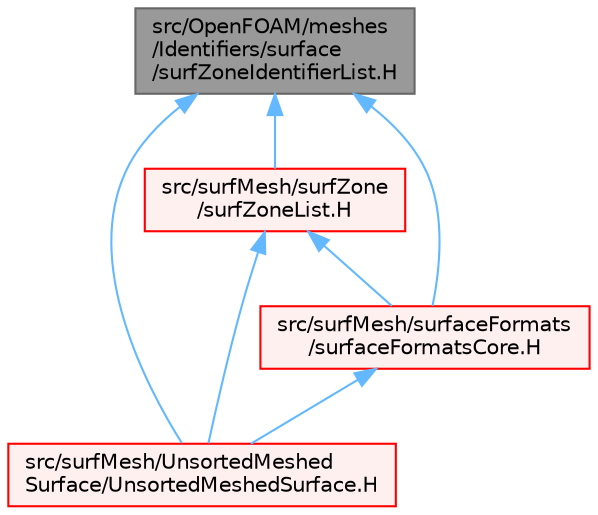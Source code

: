 digraph "src/OpenFOAM/meshes/Identifiers/surface/surfZoneIdentifierList.H"
{
 // LATEX_PDF_SIZE
  bgcolor="transparent";
  edge [fontname=Helvetica,fontsize=10,labelfontname=Helvetica,labelfontsize=10];
  node [fontname=Helvetica,fontsize=10,shape=box,height=0.2,width=0.4];
  Node1 [id="Node000001",label="src/OpenFOAM/meshes\l/Identifiers/surface\l/surfZoneIdentifierList.H",height=0.2,width=0.4,color="gray40", fillcolor="grey60", style="filled", fontcolor="black",tooltip=" "];
  Node1 -> Node2 [id="edge1_Node000001_Node000002",dir="back",color="steelblue1",style="solid",tooltip=" "];
  Node2 [id="Node000002",label="src/surfMesh/UnsortedMeshed\lSurface/UnsortedMeshedSurface.H",height=0.2,width=0.4,color="red", fillcolor="#FFF0F0", style="filled",URL="$UnsortedMeshedSurface_8H.html",tooltip=" "];
  Node1 -> Node49 [id="edge2_Node000001_Node000049",dir="back",color="steelblue1",style="solid",tooltip=" "];
  Node49 [id="Node000049",label="src/surfMesh/surfZone\l/surfZoneList.H",height=0.2,width=0.4,color="red", fillcolor="#FFF0F0", style="filled",URL="$surfZoneList_8H.html",tooltip=" "];
  Node49 -> Node2 [id="edge3_Node000049_Node000002",dir="back",color="steelblue1",style="solid",tooltip=" "];
  Node49 -> Node196 [id="edge4_Node000049_Node000196",dir="back",color="steelblue1",style="solid",tooltip=" "];
  Node196 [id="Node000196",label="src/surfMesh/surfaceFormats\l/surfaceFormatsCore.H",height=0.2,width=0.4,color="red", fillcolor="#FFF0F0", style="filled",URL="$surfaceFormatsCore_8H.html",tooltip=" "];
  Node196 -> Node2 [id="edge5_Node000196_Node000002",dir="back",color="steelblue1",style="solid",tooltip=" "];
  Node1 -> Node196 [id="edge6_Node000001_Node000196",dir="back",color="steelblue1",style="solid",tooltip=" "];
}
